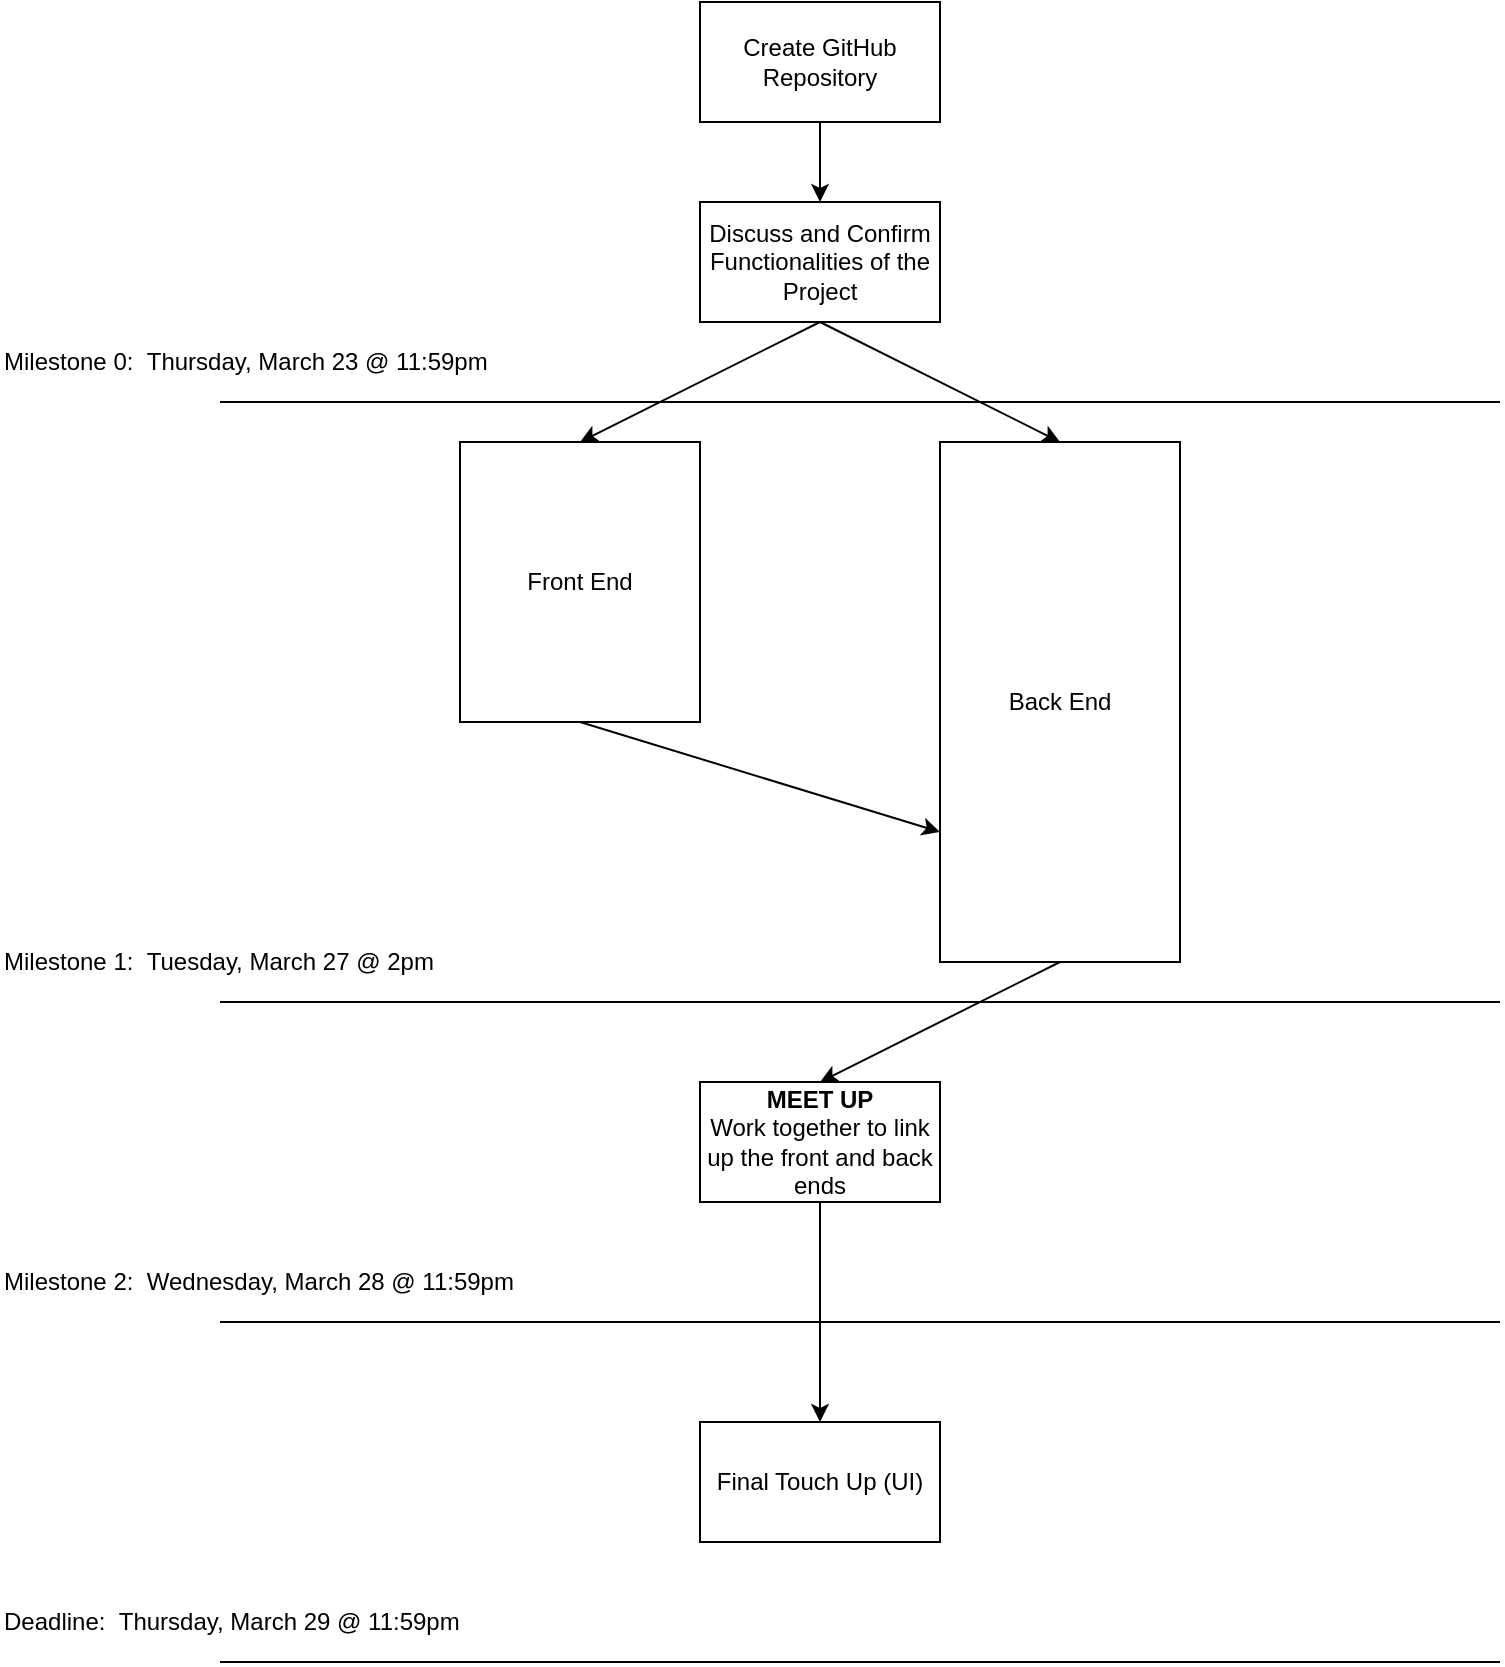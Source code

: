 <mxfile userAgent="Mozilla/5.0 (Windows NT 10.0; Win64; x64) AppleWebKit/537.36 (KHTML, like Gecko) draw.io/7.9.5 Chrome/58.0.303.110 Electron/1.7.5 Safari/537.36" version="8.4.7" editor="www.draw.io" type="device"><diagram id="17373ffd-a550-6c92-dc92-e22afd8f6751" name="Page-1"><mxGraphModel dx="1090" dy="978" grid="1" gridSize="10" guides="1" tooltips="1" connect="1" arrows="1" fold="1" page="1" pageScale="1" pageWidth="850" pageHeight="1100" background="#ffffff" math="0" shadow="0"><root><mxCell id="0"/><mxCell id="1" parent="0"/><mxCell id="19" style="edgeStyle=none;rounded=0;html=1;exitX=0.5;exitY=1;entryX=0.5;entryY=0;endArrow=classic;endFill=1;jettySize=auto;orthogonalLoop=1;" edge="1" parent="1" source="2" target="3"><mxGeometry relative="1" as="geometry"/></mxCell><mxCell id="2" value="Create GitHub Repository" style="rounded=0;whiteSpace=wrap;html=1;" vertex="1" parent="1"><mxGeometry x="360" y="20" width="120" height="60" as="geometry"/></mxCell><mxCell id="22" style="edgeStyle=none;rounded=0;html=1;exitX=0.5;exitY=1;entryX=0.5;entryY=0;endArrow=classic;endFill=1;jettySize=auto;orthogonalLoop=1;" edge="1" parent="1" source="3" target="5"><mxGeometry relative="1" as="geometry"/></mxCell><mxCell id="28" style="edgeStyle=none;rounded=0;html=1;exitX=0.5;exitY=1;entryX=0.5;entryY=0;endArrow=classic;endFill=1;jettySize=auto;orthogonalLoop=1;" edge="1" parent="1" source="3" target="6"><mxGeometry relative="1" as="geometry"/></mxCell><mxCell id="3" value="Discuss and Confirm Functionalities of the Project" style="rounded=0;whiteSpace=wrap;html=1;" vertex="1" parent="1"><mxGeometry x="360" y="120" width="120" height="60" as="geometry"/></mxCell><mxCell id="25" style="edgeStyle=none;rounded=0;html=1;exitX=0.5;exitY=1;entryX=0;entryY=0.75;endArrow=classic;endFill=1;jettySize=auto;orthogonalLoop=1;" edge="1" parent="1" source="5" target="6"><mxGeometry relative="1" as="geometry"/></mxCell><mxCell id="5" value="Front End" style="rounded=0;whiteSpace=wrap;html=1;" vertex="1" parent="1"><mxGeometry x="240" y="240" width="120" height="140" as="geometry"/></mxCell><mxCell id="26" style="edgeStyle=none;rounded=0;html=1;exitX=0.5;exitY=1;entryX=0.5;entryY=0;endArrow=classic;endFill=1;jettySize=auto;orthogonalLoop=1;" edge="1" parent="1" source="6" target="10"><mxGeometry relative="1" as="geometry"/></mxCell><mxCell id="6" value="Back End&lt;br&gt;" style="rounded=0;whiteSpace=wrap;html=1;" vertex="1" parent="1"><mxGeometry x="480" y="240" width="120" height="260" as="geometry"/></mxCell><mxCell id="7" value="" style="endArrow=none;html=1;" edge="1" parent="1"><mxGeometry width="50" height="50" relative="1" as="geometry"><mxPoint x="120" y="520" as="sourcePoint"/><mxPoint x="760" y="520" as="targetPoint"/></mxGeometry></mxCell><mxCell id="8" value="Milestone 1: &amp;nbsp;Tuesday, March 27 @ 2pm" style="text;html=1;strokeColor=none;fillColor=none;align=left;verticalAlign=middle;whiteSpace=wrap;rounded=0;" vertex="1" parent="1"><mxGeometry x="10" y="490" width="280" height="20" as="geometry"/></mxCell><mxCell id="27" style="edgeStyle=none;rounded=0;html=1;exitX=0.5;exitY=1;entryX=0.5;entryY=0;endArrow=classic;endFill=1;jettySize=auto;orthogonalLoop=1;" edge="1" parent="1" source="10" target="15"><mxGeometry relative="1" as="geometry"/></mxCell><mxCell id="10" value="&lt;b&gt;MEET UP&lt;/b&gt;&lt;br&gt;Work together to link up the front and back ends&lt;br&gt;" style="rounded=0;whiteSpace=wrap;html=1;" vertex="1" parent="1"><mxGeometry x="360" y="560" width="120" height="60" as="geometry"/></mxCell><mxCell id="11" value="" style="endArrow=none;html=1;" edge="1" parent="1"><mxGeometry width="50" height="50" relative="1" as="geometry"><mxPoint x="120" y="220" as="sourcePoint"/><mxPoint x="760" y="220" as="targetPoint"/></mxGeometry></mxCell><mxCell id="12" value="Milestone 0: &amp;nbsp;Thursday, March 23 @ 11:59pm" style="text;html=1;strokeColor=none;fillColor=none;align=left;verticalAlign=middle;whiteSpace=wrap;rounded=0;" vertex="1" parent="1"><mxGeometry x="10" y="190" width="280" height="20" as="geometry"/></mxCell><mxCell id="13" value="" style="endArrow=none;html=1;" edge="1" parent="1"><mxGeometry width="50" height="50" relative="1" as="geometry"><mxPoint x="120" y="680" as="sourcePoint"/><mxPoint x="760" y="680" as="targetPoint"/></mxGeometry></mxCell><mxCell id="14" value="Milestone 2: &amp;nbsp;Wednesday, March 28 @ 11:59pm" style="text;html=1;strokeColor=none;fillColor=none;align=left;verticalAlign=middle;whiteSpace=wrap;rounded=0;" vertex="1" parent="1"><mxGeometry x="10" y="650" width="280" height="20" as="geometry"/></mxCell><mxCell id="15" value="&lt;div style=&quot;text-align: center&quot;&gt;&lt;span&gt;Final Touch Up (UI)&lt;/span&gt;&lt;/div&gt;&lt;div style=&quot;text-align: center&quot;&gt;&lt;/div&gt;" style="rounded=0;whiteSpace=wrap;html=1;align=center;" vertex="1" parent="1"><mxGeometry x="360" y="730" width="120" height="60" as="geometry"/></mxCell><mxCell id="16" value="" style="endArrow=none;html=1;" edge="1" parent="1"><mxGeometry width="50" height="50" relative="1" as="geometry"><mxPoint x="120" y="850" as="sourcePoint"/><mxPoint x="760" y="850" as="targetPoint"/></mxGeometry></mxCell><mxCell id="17" value="Deadline: &amp;nbsp;Thursday, March 29 @ 11:59pm" style="text;html=1;strokeColor=none;fillColor=none;align=left;verticalAlign=middle;whiteSpace=wrap;rounded=0;" vertex="1" parent="1"><mxGeometry x="10" y="820" width="280" height="20" as="geometry"/></mxCell></root></mxGraphModel></diagram></mxfile>